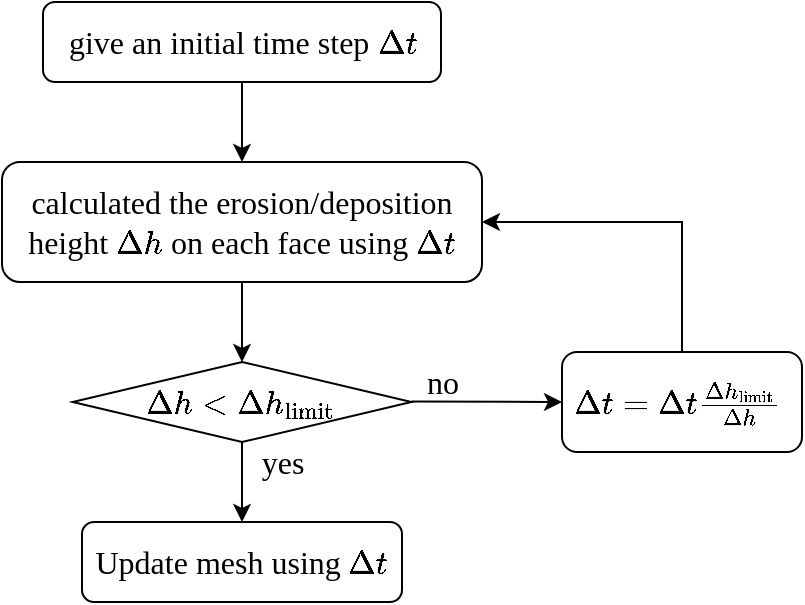<mxfile version="17.4.2" type="github">
  <diagram id="YJrwdoqkivSocRl9cA38" name="Page-1">
    <mxGraphModel dx="593" dy="333" grid="1" gridSize="10" guides="1" tooltips="1" connect="1" arrows="1" fold="1" page="1" pageScale="1" pageWidth="827" pageHeight="1169" math="1" shadow="0">
      <root>
        <mxCell id="0" />
        <mxCell id="1" parent="0" />
        <mxCell id="iD6kjVdtd8yfhUJygVZn-5" style="edgeStyle=orthogonalEdgeStyle;rounded=0;orthogonalLoop=1;jettySize=auto;html=1;exitX=0.5;exitY=1;exitDx=0;exitDy=0;entryX=0.5;entryY=0;entryDx=0;entryDy=0;fontFamily=Times New Roman;fontSize=16;" edge="1" parent="1" source="iD6kjVdtd8yfhUJygVZn-1" target="iD6kjVdtd8yfhUJygVZn-2">
          <mxGeometry relative="1" as="geometry" />
        </mxCell>
        <mxCell id="iD6kjVdtd8yfhUJygVZn-1" value="give an initial time step \(\Delta t\)" style="rounded=1;whiteSpace=wrap;html=1;fontFamily=Times New Roman;fontSize=16;" vertex="1" parent="1">
          <mxGeometry x="220.5" y="40" width="199" height="40" as="geometry" />
        </mxCell>
        <mxCell id="iD6kjVdtd8yfhUJygVZn-9" style="edgeStyle=orthogonalEdgeStyle;rounded=0;orthogonalLoop=1;jettySize=auto;html=1;exitX=0.5;exitY=1;exitDx=0;exitDy=0;entryX=0.5;entryY=0;entryDx=0;entryDy=0;fontFamily=Times New Roman;fontSize=16;" edge="1" parent="1" source="iD6kjVdtd8yfhUJygVZn-2" target="iD6kjVdtd8yfhUJygVZn-7">
          <mxGeometry relative="1" as="geometry" />
        </mxCell>
        <mxCell id="iD6kjVdtd8yfhUJygVZn-2" value="calculated the erosion/deposition height \(\Delta h\) on each face using \(\Delta t\)" style="rounded=1;whiteSpace=wrap;html=1;fontFamily=Times New Roman;fontSize=16;" vertex="1" parent="1">
          <mxGeometry x="200" y="120" width="240" height="60" as="geometry" />
        </mxCell>
        <mxCell id="iD6kjVdtd8yfhUJygVZn-3" style="edgeStyle=orthogonalEdgeStyle;rounded=0;orthogonalLoop=1;jettySize=auto;html=1;exitX=0.5;exitY=1;exitDx=0;exitDy=0;fontFamily=Times New Roman;fontSize=16;" edge="1" parent="1" source="iD6kjVdtd8yfhUJygVZn-2" target="iD6kjVdtd8yfhUJygVZn-2">
          <mxGeometry relative="1" as="geometry" />
        </mxCell>
        <mxCell id="iD6kjVdtd8yfhUJygVZn-16" value="yes" style="edgeStyle=orthogonalEdgeStyle;rounded=0;orthogonalLoop=1;jettySize=auto;html=1;exitX=0.5;exitY=1;exitDx=0;exitDy=0;fontFamily=Times New Roman;fontSize=16;labelBackgroundColor=none;" edge="1" parent="1" source="iD6kjVdtd8yfhUJygVZn-7" target="iD6kjVdtd8yfhUJygVZn-17">
          <mxGeometry x="-0.5" y="20" relative="1" as="geometry">
            <mxPoint x="320.143" y="300" as="targetPoint" />
            <mxPoint as="offset" />
          </mxGeometry>
        </mxCell>
        <mxCell id="iD6kjVdtd8yfhUJygVZn-7" value="\( \Delta h &lt; \Delta h_\mathrm{limit}&#xa;\)" style="rhombus;whiteSpace=wrap;fontFamily=Times New Roman;fontSize=16;" vertex="1" parent="1">
          <mxGeometry x="235.32" y="220" width="169.37" height="40" as="geometry" />
        </mxCell>
        <mxCell id="iD6kjVdtd8yfhUJygVZn-15" value="" style="endArrow=classic;html=1;rounded=0;fontFamily=Times New Roman;fontSize=16;exitX=1;exitY=0.5;exitDx=0;exitDy=0;entryX=0;entryY=0.5;entryDx=0;entryDy=0;" edge="1" parent="1" target="iD6kjVdtd8yfhUJygVZn-18">
          <mxGeometry width="50" height="50" relative="1" as="geometry">
            <mxPoint x="404.69" y="239.71" as="sourcePoint" />
            <mxPoint x="480" y="239.71" as="targetPoint" />
          </mxGeometry>
        </mxCell>
        <mxCell id="iD6kjVdtd8yfhUJygVZn-19" value="no" style="edgeLabel;html=1;align=center;verticalAlign=middle;resizable=0;points=[];fontSize=16;fontFamily=Times New Roman;labelBackgroundColor=none;" vertex="1" connectable="0" parent="iD6kjVdtd8yfhUJygVZn-15">
          <mxGeometry x="-0.41" y="-2" relative="1" as="geometry">
            <mxPoint x="-7" y="-12" as="offset" />
          </mxGeometry>
        </mxCell>
        <mxCell id="iD6kjVdtd8yfhUJygVZn-17" value="Update mesh using \(\Delta t\)" style="rounded=1;whiteSpace=wrap;html=1;fontFamily=Times New Roman;fontSize=16;" vertex="1" parent="1">
          <mxGeometry x="240" y="300" width="160" height="40" as="geometry" />
        </mxCell>
        <mxCell id="iD6kjVdtd8yfhUJygVZn-18" value="\(\Delta t =\Delta t&amp;nbsp; \frac{\Delta h_\mathrm{limit}&lt;br&gt;}{\Delta h}\)&amp;nbsp;" style="rounded=1;fontFamily=Times New Roman;fontSize=16;whiteSpace=wrap;html=1;" vertex="1" parent="1">
          <mxGeometry x="480" y="215" width="120" height="50" as="geometry" />
        </mxCell>
        <mxCell id="iD6kjVdtd8yfhUJygVZn-20" value="" style="endArrow=classic;html=1;rounded=0;labelBackgroundColor=none;fontFamily=Times New Roman;fontSize=16;exitX=0.5;exitY=0;exitDx=0;exitDy=0;entryX=1;entryY=0.5;entryDx=0;entryDy=0;" edge="1" parent="1" source="iD6kjVdtd8yfhUJygVZn-18" target="iD6kjVdtd8yfhUJygVZn-2">
          <mxGeometry width="50" height="50" relative="1" as="geometry">
            <mxPoint x="360" y="220" as="sourcePoint" />
            <mxPoint x="410" y="170" as="targetPoint" />
            <Array as="points">
              <mxPoint x="540" y="150" />
            </Array>
          </mxGeometry>
        </mxCell>
      </root>
    </mxGraphModel>
  </diagram>
</mxfile>
